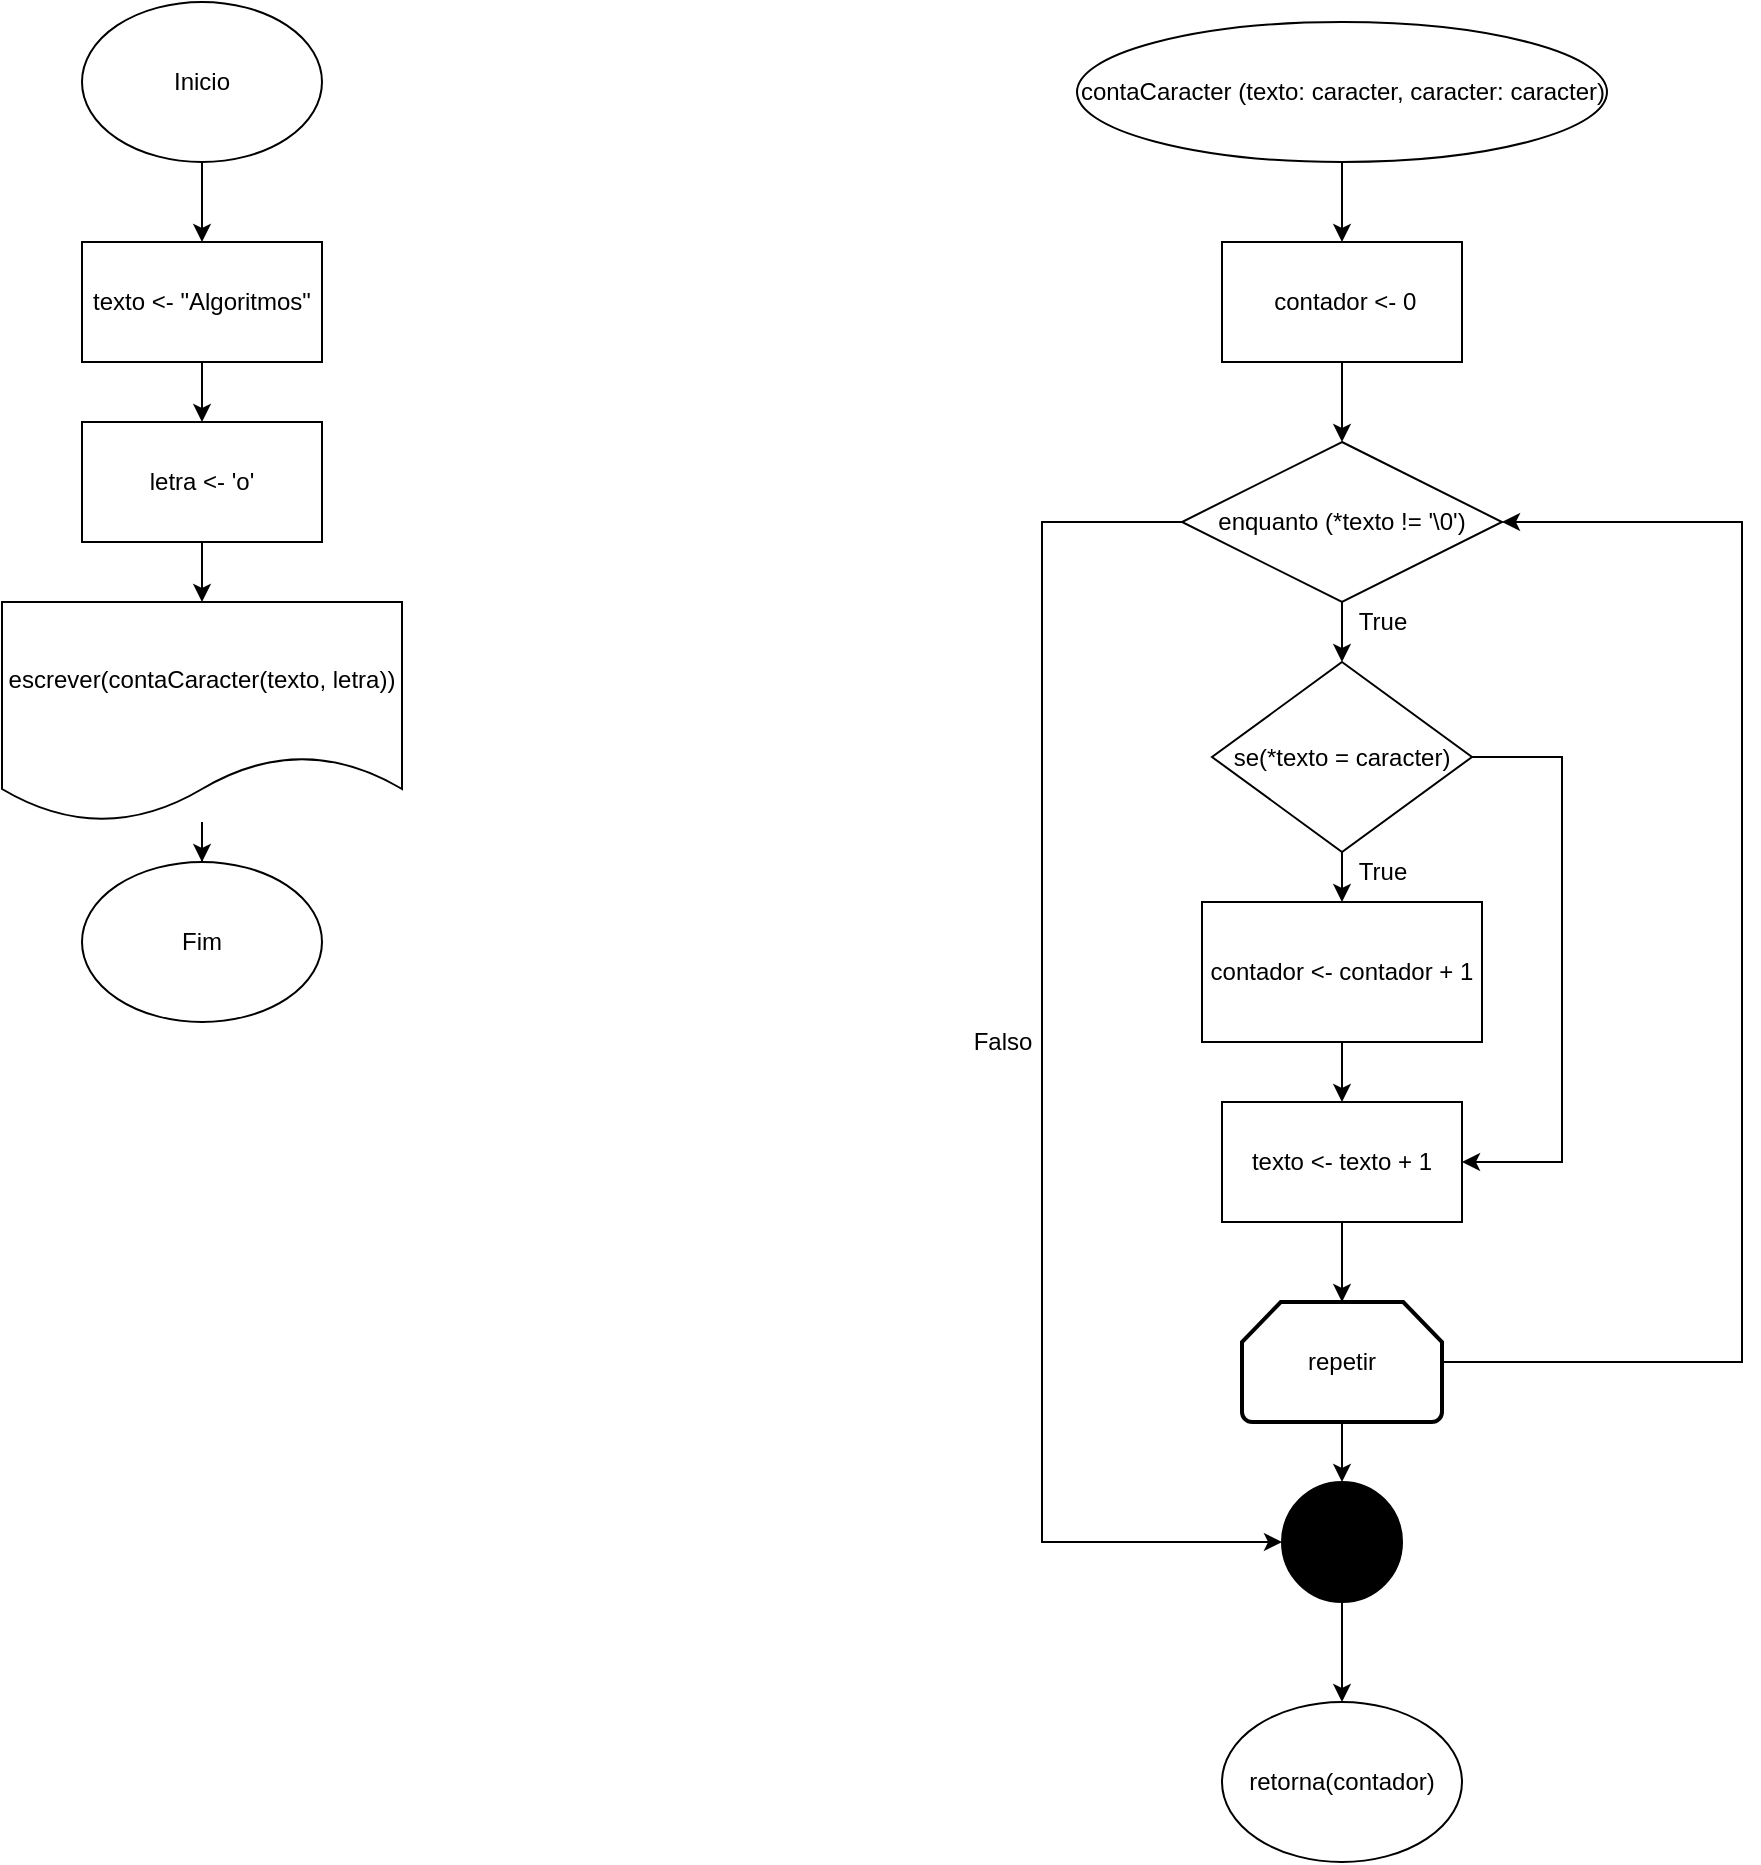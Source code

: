 <mxfile version="13.10.2" type="device"><diagram id="4GcvbIFauBr4R2AcFH3A" name="Page-1"><mxGraphModel dx="1038" dy="585" grid="1" gridSize="10" guides="1" tooltips="1" connect="1" arrows="1" fold="1" page="1" pageScale="1" pageWidth="1654" pageHeight="2336" math="0" shadow="0"><root><mxCell id="0"/><mxCell id="1" parent="0"/><mxCell id="vr0Xf0cJ5xRMeUB12P9I-7" style="edgeStyle=orthogonalEdgeStyle;rounded=0;orthogonalLoop=1;jettySize=auto;html=1;" edge="1" parent="1" source="vr0Xf0cJ5xRMeUB12P9I-1" target="vr0Xf0cJ5xRMeUB12P9I-2"><mxGeometry relative="1" as="geometry"/></mxCell><mxCell id="vr0Xf0cJ5xRMeUB12P9I-1" value="Inicio" style="ellipse;whiteSpace=wrap;html=1;" vertex="1" parent="1"><mxGeometry x="120" y="80" width="120" height="80" as="geometry"/></mxCell><mxCell id="vr0Xf0cJ5xRMeUB12P9I-6" style="edgeStyle=orthogonalEdgeStyle;rounded=0;orthogonalLoop=1;jettySize=auto;html=1;entryX=0.5;entryY=0;entryDx=0;entryDy=0;" edge="1" parent="1" source="vr0Xf0cJ5xRMeUB12P9I-2" target="vr0Xf0cJ5xRMeUB12P9I-3"><mxGeometry relative="1" as="geometry"/></mxCell><mxCell id="vr0Xf0cJ5xRMeUB12P9I-2" value="texto &amp;lt;- &quot;Algoritmos&quot;" style="rounded=0;whiteSpace=wrap;html=1;" vertex="1" parent="1"><mxGeometry x="120" y="200" width="120" height="60" as="geometry"/></mxCell><mxCell id="vr0Xf0cJ5xRMeUB12P9I-5" style="edgeStyle=orthogonalEdgeStyle;rounded=0;orthogonalLoop=1;jettySize=auto;html=1;entryX=0.5;entryY=0;entryDx=0;entryDy=0;" edge="1" parent="1" source="vr0Xf0cJ5xRMeUB12P9I-3" target="vr0Xf0cJ5xRMeUB12P9I-4"><mxGeometry relative="1" as="geometry"/></mxCell><mxCell id="vr0Xf0cJ5xRMeUB12P9I-3" value="letra &amp;lt;- 'o'" style="rounded=0;whiteSpace=wrap;html=1;" vertex="1" parent="1"><mxGeometry x="120" y="290" width="120" height="60" as="geometry"/></mxCell><mxCell id="vr0Xf0cJ5xRMeUB12P9I-9" style="edgeStyle=orthogonalEdgeStyle;rounded=0;orthogonalLoop=1;jettySize=auto;html=1;entryX=0.5;entryY=0;entryDx=0;entryDy=0;" edge="1" parent="1" source="vr0Xf0cJ5xRMeUB12P9I-4" target="vr0Xf0cJ5xRMeUB12P9I-8"><mxGeometry relative="1" as="geometry"/></mxCell><mxCell id="vr0Xf0cJ5xRMeUB12P9I-4" value="escrever(contaCaracter(texto, letra))" style="shape=document;whiteSpace=wrap;html=1;boundedLbl=1;" vertex="1" parent="1"><mxGeometry x="80" y="380" width="200" height="110" as="geometry"/></mxCell><mxCell id="vr0Xf0cJ5xRMeUB12P9I-8" value="Fim" style="ellipse;whiteSpace=wrap;html=1;" vertex="1" parent="1"><mxGeometry x="120" y="510" width="120" height="80" as="geometry"/></mxCell><mxCell id="vr0Xf0cJ5xRMeUB12P9I-30" style="edgeStyle=orthogonalEdgeStyle;rounded=0;orthogonalLoop=1;jettySize=auto;html=1;entryX=0.5;entryY=0;entryDx=0;entryDy=0;" edge="1" parent="1" source="vr0Xf0cJ5xRMeUB12P9I-10" target="vr0Xf0cJ5xRMeUB12P9I-11"><mxGeometry relative="1" as="geometry"/></mxCell><mxCell id="vr0Xf0cJ5xRMeUB12P9I-10" value="contaCaracter (texto: caracter, caracter: caracter)" style="ellipse;whiteSpace=wrap;html=1;" vertex="1" parent="1"><mxGeometry x="617.5" y="90" width="265" height="70" as="geometry"/></mxCell><mxCell id="vr0Xf0cJ5xRMeUB12P9I-31" style="edgeStyle=orthogonalEdgeStyle;rounded=0;orthogonalLoop=1;jettySize=auto;html=1;entryX=0.5;entryY=0;entryDx=0;entryDy=0;" edge="1" parent="1" source="vr0Xf0cJ5xRMeUB12P9I-11" target="vr0Xf0cJ5xRMeUB12P9I-12"><mxGeometry relative="1" as="geometry"/></mxCell><mxCell id="vr0Xf0cJ5xRMeUB12P9I-11" value="&amp;nbsp;contador &amp;lt;- 0" style="rounded=0;whiteSpace=wrap;html=1;" vertex="1" parent="1"><mxGeometry x="690" y="200" width="120" height="60" as="geometry"/></mxCell><mxCell id="vr0Xf0cJ5xRMeUB12P9I-27" style="edgeStyle=orthogonalEdgeStyle;rounded=0;orthogonalLoop=1;jettySize=auto;html=1;entryX=0.5;entryY=0;entryDx=0;entryDy=0;" edge="1" parent="1" source="vr0Xf0cJ5xRMeUB12P9I-12" target="vr0Xf0cJ5xRMeUB12P9I-13"><mxGeometry relative="1" as="geometry"/></mxCell><mxCell id="vr0Xf0cJ5xRMeUB12P9I-28" style="edgeStyle=orthogonalEdgeStyle;rounded=0;orthogonalLoop=1;jettySize=auto;html=1;entryX=0;entryY=0.5;entryDx=0;entryDy=0;entryPerimeter=0;" edge="1" parent="1" source="vr0Xf0cJ5xRMeUB12P9I-12" target="vr0Xf0cJ5xRMeUB12P9I-17"><mxGeometry relative="1" as="geometry"><Array as="points"><mxPoint x="600" y="340"/><mxPoint x="600" y="850"/></Array></mxGeometry></mxCell><mxCell id="vr0Xf0cJ5xRMeUB12P9I-12" value="enquanto (*texto != '\0')" style="rhombus;whiteSpace=wrap;html=1;" vertex="1" parent="1"><mxGeometry x="670" y="300" width="160" height="80" as="geometry"/></mxCell><mxCell id="vr0Xf0cJ5xRMeUB12P9I-23" style="edgeStyle=orthogonalEdgeStyle;rounded=0;orthogonalLoop=1;jettySize=auto;html=1;entryX=0.5;entryY=0;entryDx=0;entryDy=0;" edge="1" parent="1" source="vr0Xf0cJ5xRMeUB12P9I-13" target="vr0Xf0cJ5xRMeUB12P9I-14"><mxGeometry relative="1" as="geometry"/></mxCell><mxCell id="vr0Xf0cJ5xRMeUB12P9I-26" style="edgeStyle=orthogonalEdgeStyle;rounded=0;orthogonalLoop=1;jettySize=auto;html=1;entryX=1;entryY=0.5;entryDx=0;entryDy=0;" edge="1" parent="1" source="vr0Xf0cJ5xRMeUB12P9I-13" target="vr0Xf0cJ5xRMeUB12P9I-15"><mxGeometry relative="1" as="geometry"><mxPoint x="840" y="670" as="targetPoint"/><Array as="points"><mxPoint x="860" y="458"/><mxPoint x="860" y="660"/></Array></mxGeometry></mxCell><mxCell id="vr0Xf0cJ5xRMeUB12P9I-13" value="se(*texto = caracter)" style="rhombus;whiteSpace=wrap;html=1;" vertex="1" parent="1"><mxGeometry x="685" y="410" width="130" height="95" as="geometry"/></mxCell><mxCell id="vr0Xf0cJ5xRMeUB12P9I-22" style="edgeStyle=orthogonalEdgeStyle;rounded=0;orthogonalLoop=1;jettySize=auto;html=1;entryX=0.5;entryY=0;entryDx=0;entryDy=0;" edge="1" parent="1" source="vr0Xf0cJ5xRMeUB12P9I-14" target="vr0Xf0cJ5xRMeUB12P9I-15"><mxGeometry relative="1" as="geometry"/></mxCell><mxCell id="vr0Xf0cJ5xRMeUB12P9I-14" value="contador &amp;lt;- contador + 1" style="rounded=0;whiteSpace=wrap;html=1;" vertex="1" parent="1"><mxGeometry x="680" y="530" width="140" height="70" as="geometry"/></mxCell><mxCell id="vr0Xf0cJ5xRMeUB12P9I-21" style="edgeStyle=orthogonalEdgeStyle;rounded=0;orthogonalLoop=1;jettySize=auto;html=1;entryX=0.5;entryY=0;entryDx=0;entryDy=0;entryPerimeter=0;" edge="1" parent="1" source="vr0Xf0cJ5xRMeUB12P9I-15" target="vr0Xf0cJ5xRMeUB12P9I-16"><mxGeometry relative="1" as="geometry"/></mxCell><mxCell id="vr0Xf0cJ5xRMeUB12P9I-15" value="texto &amp;lt;- texto + 1" style="rounded=0;whiteSpace=wrap;html=1;" vertex="1" parent="1"><mxGeometry x="690" y="630" width="120" height="60" as="geometry"/></mxCell><mxCell id="vr0Xf0cJ5xRMeUB12P9I-20" style="edgeStyle=orthogonalEdgeStyle;rounded=0;orthogonalLoop=1;jettySize=auto;html=1;entryX=0.5;entryY=0;entryDx=0;entryDy=0;entryPerimeter=0;" edge="1" parent="1" source="vr0Xf0cJ5xRMeUB12P9I-16" target="vr0Xf0cJ5xRMeUB12P9I-17"><mxGeometry relative="1" as="geometry"/></mxCell><mxCell id="vr0Xf0cJ5xRMeUB12P9I-25" style="edgeStyle=orthogonalEdgeStyle;rounded=0;orthogonalLoop=1;jettySize=auto;html=1;entryX=1;entryY=0.5;entryDx=0;entryDy=0;" edge="1" parent="1" source="vr0Xf0cJ5xRMeUB12P9I-16" target="vr0Xf0cJ5xRMeUB12P9I-12"><mxGeometry relative="1" as="geometry"><Array as="points"><mxPoint x="950" y="760"/><mxPoint x="950" y="340"/></Array></mxGeometry></mxCell><mxCell id="vr0Xf0cJ5xRMeUB12P9I-16" value="repetir" style="strokeWidth=2;html=1;shape=mxgraph.flowchart.loop_limit;whiteSpace=wrap;" vertex="1" parent="1"><mxGeometry x="700" y="730" width="100" height="60" as="geometry"/></mxCell><mxCell id="vr0Xf0cJ5xRMeUB12P9I-33" style="edgeStyle=orthogonalEdgeStyle;rounded=0;orthogonalLoop=1;jettySize=auto;html=1;entryX=0.5;entryY=0;entryDx=0;entryDy=0;" edge="1" parent="1" source="vr0Xf0cJ5xRMeUB12P9I-17" target="vr0Xf0cJ5xRMeUB12P9I-32"><mxGeometry relative="1" as="geometry"/></mxCell><mxCell id="vr0Xf0cJ5xRMeUB12P9I-17" value="" style="verticalLabelPosition=bottom;verticalAlign=top;html=1;shape=mxgraph.flowchart.on-page_reference;fillColor=#000000;" vertex="1" parent="1"><mxGeometry x="720" y="820" width="60" height="60" as="geometry"/></mxCell><mxCell id="vr0Xf0cJ5xRMeUB12P9I-19" value="Falso" style="text;html=1;align=center;verticalAlign=middle;resizable=0;points=[];autosize=1;" vertex="1" parent="1"><mxGeometry x="555" y="590" width="50" height="20" as="geometry"/></mxCell><mxCell id="vr0Xf0cJ5xRMeUB12P9I-24" value="True" style="text;html=1;align=center;verticalAlign=middle;resizable=0;points=[];autosize=1;" vertex="1" parent="1"><mxGeometry x="750" y="505" width="40" height="20" as="geometry"/></mxCell><mxCell id="vr0Xf0cJ5xRMeUB12P9I-29" value="True" style="text;html=1;align=center;verticalAlign=middle;resizable=0;points=[];autosize=1;" vertex="1" parent="1"><mxGeometry x="750" y="380" width="40" height="20" as="geometry"/></mxCell><mxCell id="vr0Xf0cJ5xRMeUB12P9I-32" value="retorna(contador)" style="ellipse;whiteSpace=wrap;html=1;fillColor=#FFFFFF;" vertex="1" parent="1"><mxGeometry x="690" y="930" width="120" height="80" as="geometry"/></mxCell></root></mxGraphModel></diagram></mxfile>